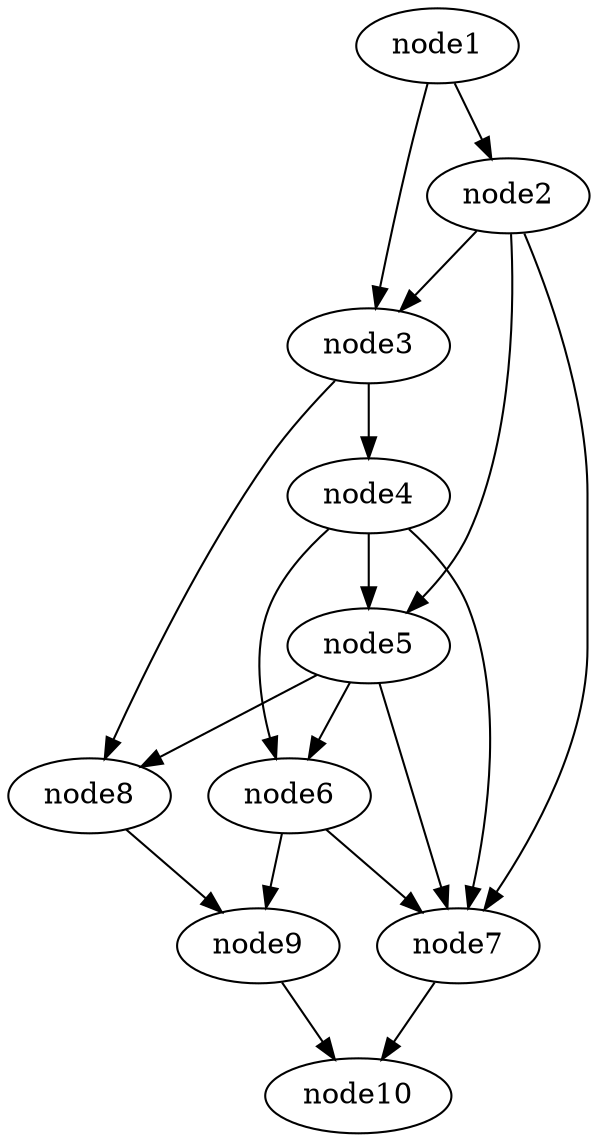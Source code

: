 digraph g{
	node10
	node9 -> node10
	node8 -> node9
	node7 -> node10
	node6 -> node9
	node6 -> node7
	node5 -> node8
	node5 -> node7
	node5 -> node6
	node4 -> node7
	node4 -> node6
	node4 -> node5
	node3 -> node8
	node3 -> node4
	node2 -> node7
	node2 -> node5
	node2 -> node3
	node1 -> node3
	node1 -> node2
}
